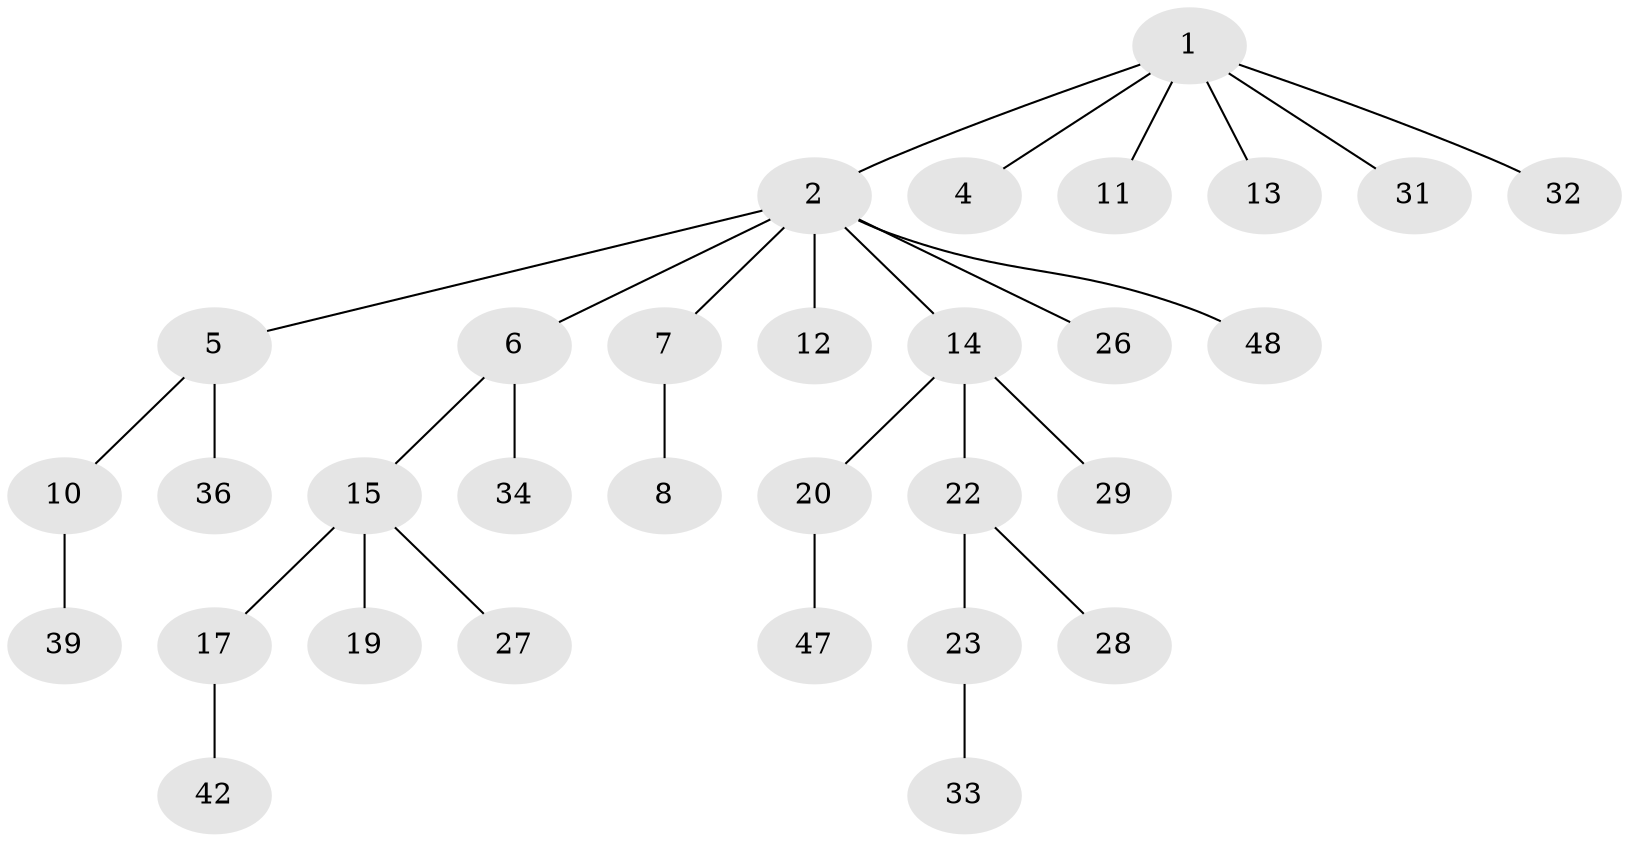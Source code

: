 // Generated by graph-tools (version 1.1) at 2025/24/03/03/25 07:24:06]
// undirected, 31 vertices, 30 edges
graph export_dot {
graph [start="1"]
  node [color=gray90,style=filled];
  1 [super="+30"];
  2 [super="+3"];
  4 [super="+18"];
  5 [super="+35"];
  6 [super="+9"];
  7 [super="+37"];
  8 [super="+24"];
  10 [super="+45"];
  11;
  12;
  13;
  14 [super="+16"];
  15 [super="+44"];
  17 [super="+25"];
  19 [super="+21"];
  20 [super="+46"];
  22 [super="+43"];
  23 [super="+41"];
  26 [super="+38"];
  27 [super="+40"];
  28;
  29 [super="+50"];
  31;
  32 [super="+49"];
  33;
  34;
  36;
  39;
  42;
  47;
  48;
  1 -- 2;
  1 -- 4;
  1 -- 11;
  1 -- 13;
  1 -- 32;
  1 -- 31;
  2 -- 5;
  2 -- 7;
  2 -- 12;
  2 -- 14;
  2 -- 48;
  2 -- 26;
  2 -- 6;
  5 -- 10;
  5 -- 36;
  6 -- 34;
  6 -- 15;
  7 -- 8;
  10 -- 39;
  14 -- 20;
  14 -- 29;
  14 -- 22;
  15 -- 17;
  15 -- 19;
  15 -- 27;
  17 -- 42;
  20 -- 47;
  22 -- 23;
  22 -- 28;
  23 -- 33;
}
